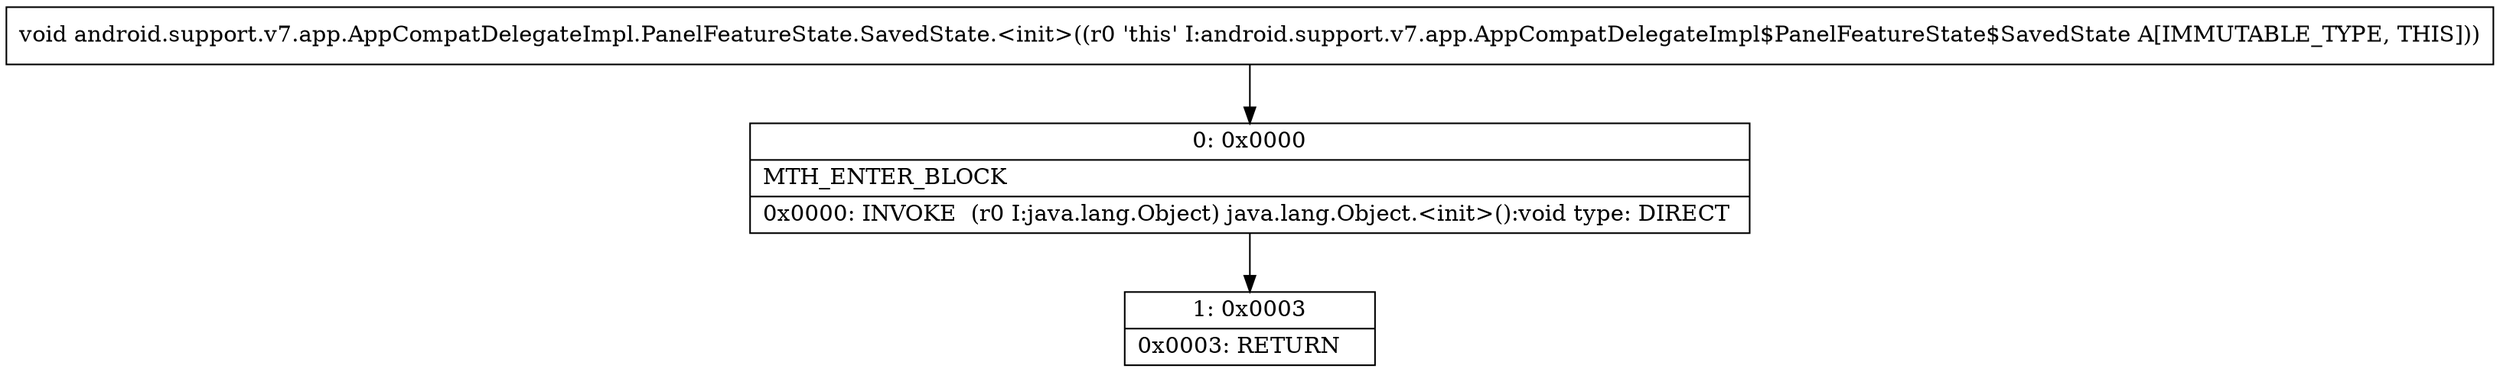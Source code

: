 digraph "CFG forandroid.support.v7.app.AppCompatDelegateImpl.PanelFeatureState.SavedState.\<init\>()V" {
Node_0 [shape=record,label="{0\:\ 0x0000|MTH_ENTER_BLOCK\l|0x0000: INVOKE  (r0 I:java.lang.Object) java.lang.Object.\<init\>():void type: DIRECT \l}"];
Node_1 [shape=record,label="{1\:\ 0x0003|0x0003: RETURN   \l}"];
MethodNode[shape=record,label="{void android.support.v7.app.AppCompatDelegateImpl.PanelFeatureState.SavedState.\<init\>((r0 'this' I:android.support.v7.app.AppCompatDelegateImpl$PanelFeatureState$SavedState A[IMMUTABLE_TYPE, THIS])) }"];
MethodNode -> Node_0;
Node_0 -> Node_1;
}

